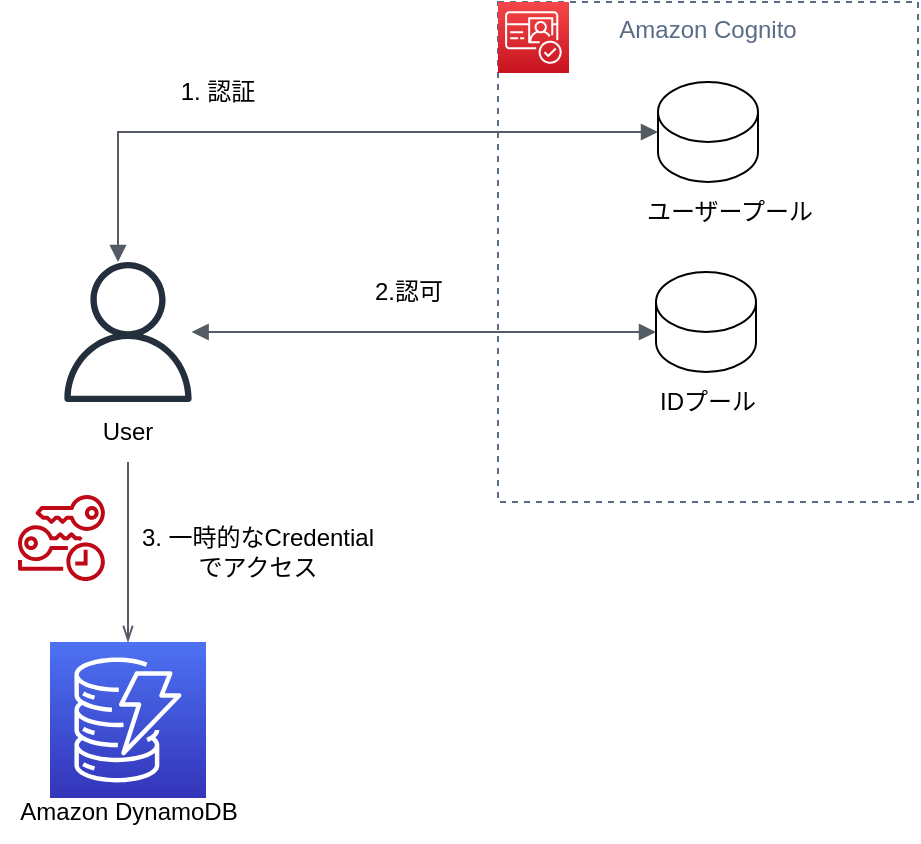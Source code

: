 <mxfile>
    <diagram id="P7FudsT1SQKmQZYZdWYz" name="ページ1">
        <mxGraphModel dx="462" dy="650" grid="1" gridSize="10" guides="1" tooltips="1" connect="1" arrows="1" fold="1" page="1" pageScale="1" pageWidth="827" pageHeight="1169" background="#FFFFFF" math="0" shadow="0">
            <root>
                <mxCell id="0"/>
                <mxCell id="1" parent="0"/>
                <mxCell id="2" value="" style="sketch=0;outlineConnect=0;fontColor=#232F3E;gradientColor=none;fillColor=#232F3D;strokeColor=none;dashed=0;verticalLabelPosition=bottom;verticalAlign=top;align=center;html=1;fontSize=12;fontStyle=0;aspect=fixed;pointerEvents=1;shape=mxgraph.aws4.user;" vertex="1" parent="1">
                    <mxGeometry x="40" y="190" width="70" height="70" as="geometry"/>
                </mxCell>
                <mxCell id="4" value="" style="sketch=0;outlineConnect=0;fontColor=#232F3E;gradientColor=none;fillColor=#BF0816;strokeColor=none;dashed=0;verticalLabelPosition=bottom;verticalAlign=top;align=center;html=1;fontSize=12;fontStyle=0;aspect=fixed;pointerEvents=1;shape=mxgraph.aws4.temporary_security_credential;" vertex="1" parent="1">
                    <mxGeometry x="20" y="306" width="43.44" height="44" as="geometry"/>
                </mxCell>
                <mxCell id="6" value="User" style="text;html=1;strokeColor=none;fillColor=none;align=center;verticalAlign=middle;whiteSpace=wrap;rounded=0;" vertex="1" parent="1">
                    <mxGeometry x="45" y="260" width="60" height="30" as="geometry"/>
                </mxCell>
                <mxCell id="14" value="" style="group" vertex="1" connectable="0" parent="1">
                    <mxGeometry x="260" y="60" width="210" height="250" as="geometry"/>
                </mxCell>
                <mxCell id="12" value="Amazon Cognito" style="fillColor=none;strokeColor=#5A6C86;dashed=1;verticalAlign=top;fontStyle=0;fontColor=#5A6C86;fontSize=12;" vertex="1" parent="14">
                    <mxGeometry width="210" height="250" as="geometry"/>
                </mxCell>
                <mxCell id="3" value="" style="sketch=0;points=[[0,0,0],[0.25,0,0],[0.5,0,0],[0.75,0,0],[1,0,0],[0,1,0],[0.25,1,0],[0.5,1,0],[0.75,1,0],[1,1,0],[0,0.25,0],[0,0.5,0],[0,0.75,0],[1,0.25,0],[1,0.5,0],[1,0.75,0]];outlineConnect=0;fontColor=#232F3E;gradientColor=#F54749;gradientDirection=north;fillColor=#C7131F;strokeColor=#ffffff;dashed=0;verticalLabelPosition=bottom;verticalAlign=top;align=center;html=1;fontSize=12;fontStyle=0;aspect=fixed;shape=mxgraph.aws4.resourceIcon;resIcon=mxgraph.aws4.cognito;" vertex="1" parent="14">
                    <mxGeometry width="35.493" height="35.493" as="geometry"/>
                </mxCell>
                <mxCell id="27" value="" style="group" vertex="1" connectable="0" parent="14">
                    <mxGeometry x="70" y="40" width="92" height="80" as="geometry"/>
                </mxCell>
                <mxCell id="15" value="" style="shape=cylinder3;whiteSpace=wrap;html=1;boundedLbl=1;backgroundOutline=1;size=15;fontSize=12;" vertex="1" parent="27">
                    <mxGeometry x="10" width="50" height="50" as="geometry"/>
                </mxCell>
                <mxCell id="17" value="ユーザープール" style="text;html=1;strokeColor=none;fillColor=none;align=center;verticalAlign=middle;whiteSpace=wrap;rounded=0;fontSize=12;" vertex="1" parent="27">
                    <mxGeometry y="50" width="92" height="30" as="geometry"/>
                </mxCell>
                <mxCell id="26" value="" style="group" vertex="1" connectable="0" parent="14">
                    <mxGeometry x="59" y="135" width="92" height="80" as="geometry"/>
                </mxCell>
                <mxCell id="16" value="" style="shape=cylinder3;whiteSpace=wrap;html=1;boundedLbl=1;backgroundOutline=1;size=15;fontSize=12;" vertex="1" parent="26">
                    <mxGeometry x="20" width="50" height="50" as="geometry"/>
                </mxCell>
                <mxCell id="18" value="IDプール" style="text;html=1;strokeColor=none;fillColor=none;align=center;verticalAlign=middle;whiteSpace=wrap;rounded=0;fontSize=12;" vertex="1" parent="26">
                    <mxGeometry y="50" width="92" height="30" as="geometry"/>
                </mxCell>
                <mxCell id="22" value="1. 認証" style="text;html=1;strokeColor=none;fillColor=none;align=center;verticalAlign=middle;whiteSpace=wrap;rounded=0;fontSize=12;" vertex="1" parent="1">
                    <mxGeometry x="70" y="90" width="100" height="30" as="geometry"/>
                </mxCell>
                <mxCell id="28" value="" style="group" vertex="1" connectable="0" parent="1">
                    <mxGeometry x="11.5" y="380" width="127" height="100" as="geometry"/>
                </mxCell>
                <mxCell id="19" value="" style="sketch=0;points=[[0,0,0],[0.25,0,0],[0.5,0,0],[0.75,0,0],[1,0,0],[0,1,0],[0.25,1,0],[0.5,1,0],[0.75,1,0],[1,1,0],[0,0.25,0],[0,0.5,0],[0,0.75,0],[1,0.25,0],[1,0.5,0],[1,0.75,0]];outlineConnect=0;fontColor=#232F3E;gradientColor=#4D72F3;gradientDirection=north;fillColor=#3334B9;strokeColor=#ffffff;dashed=0;verticalLabelPosition=bottom;verticalAlign=top;align=center;html=1;fontSize=12;fontStyle=0;aspect=fixed;shape=mxgraph.aws4.resourceIcon;resIcon=mxgraph.aws4.dynamodb;" vertex="1" parent="28">
                    <mxGeometry x="24.5" width="78" height="78" as="geometry"/>
                </mxCell>
                <mxCell id="20" value="Amazon DynamoDB" style="text;html=1;strokeColor=none;fillColor=none;align=center;verticalAlign=middle;whiteSpace=wrap;rounded=0;fontSize=12;" vertex="1" parent="28">
                    <mxGeometry y="70" width="127" height="30" as="geometry"/>
                </mxCell>
                <mxCell id="34" value="2.認可" style="text;html=1;strokeColor=none;fillColor=none;align=center;verticalAlign=middle;whiteSpace=wrap;rounded=0;fontSize=12;" vertex="1" parent="1">
                    <mxGeometry x="160" y="190" width="111" height="30" as="geometry"/>
                </mxCell>
                <mxCell id="37" value="" style="edgeStyle=orthogonalEdgeStyle;html=1;endArrow=block;elbow=vertical;startArrow=block;startFill=1;endFill=1;strokeColor=#545B64;rounded=0;fontSize=12;entryX=0;entryY=0.5;entryDx=0;entryDy=0;entryPerimeter=0;" edge="1" parent="1" source="2" target="15">
                    <mxGeometry width="100" relative="1" as="geometry">
                        <mxPoint x="70" y="130" as="sourcePoint"/>
                        <mxPoint x="160" y="140" as="targetPoint"/>
                        <Array as="points">
                            <mxPoint x="70" y="125"/>
                        </Array>
                    </mxGeometry>
                </mxCell>
                <mxCell id="38" value="" style="edgeStyle=orthogonalEdgeStyle;html=1;endArrow=block;elbow=vertical;startArrow=block;startFill=1;endFill=1;strokeColor=#545B64;rounded=0;fontSize=12;entryX=0;entryY=0;entryDx=0;entryDy=30;entryPerimeter=0;" edge="1" parent="1" source="2" target="16">
                    <mxGeometry width="100" relative="1" as="geometry">
                        <mxPoint x="149" y="230" as="sourcePoint"/>
                        <mxPoint x="249" y="230" as="targetPoint"/>
                    </mxGeometry>
                </mxCell>
                <mxCell id="39" value="" style="edgeStyle=orthogonalEdgeStyle;html=1;endArrow=none;elbow=vertical;startArrow=openThin;startFill=0;strokeColor=#545B64;rounded=0;fontSize=12;entryX=0.5;entryY=1;entryDx=0;entryDy=0;exitX=0.5;exitY=0;exitDx=0;exitDy=0;exitPerimeter=0;" edge="1" parent="1" source="19" target="6">
                    <mxGeometry width="100" relative="1" as="geometry">
                        <mxPoint x="20" y="330" as="sourcePoint"/>
                        <mxPoint x="120" y="330" as="targetPoint"/>
                    </mxGeometry>
                </mxCell>
                <mxCell id="40" value="3. 一時的なCredentialでアクセス" style="text;html=1;strokeColor=none;fillColor=none;align=center;verticalAlign=middle;whiteSpace=wrap;rounded=0;fontSize=12;" vertex="1" parent="1">
                    <mxGeometry x="80" y="320" width="120" height="30" as="geometry"/>
                </mxCell>
            </root>
        </mxGraphModel>
    </diagram>
</mxfile>
